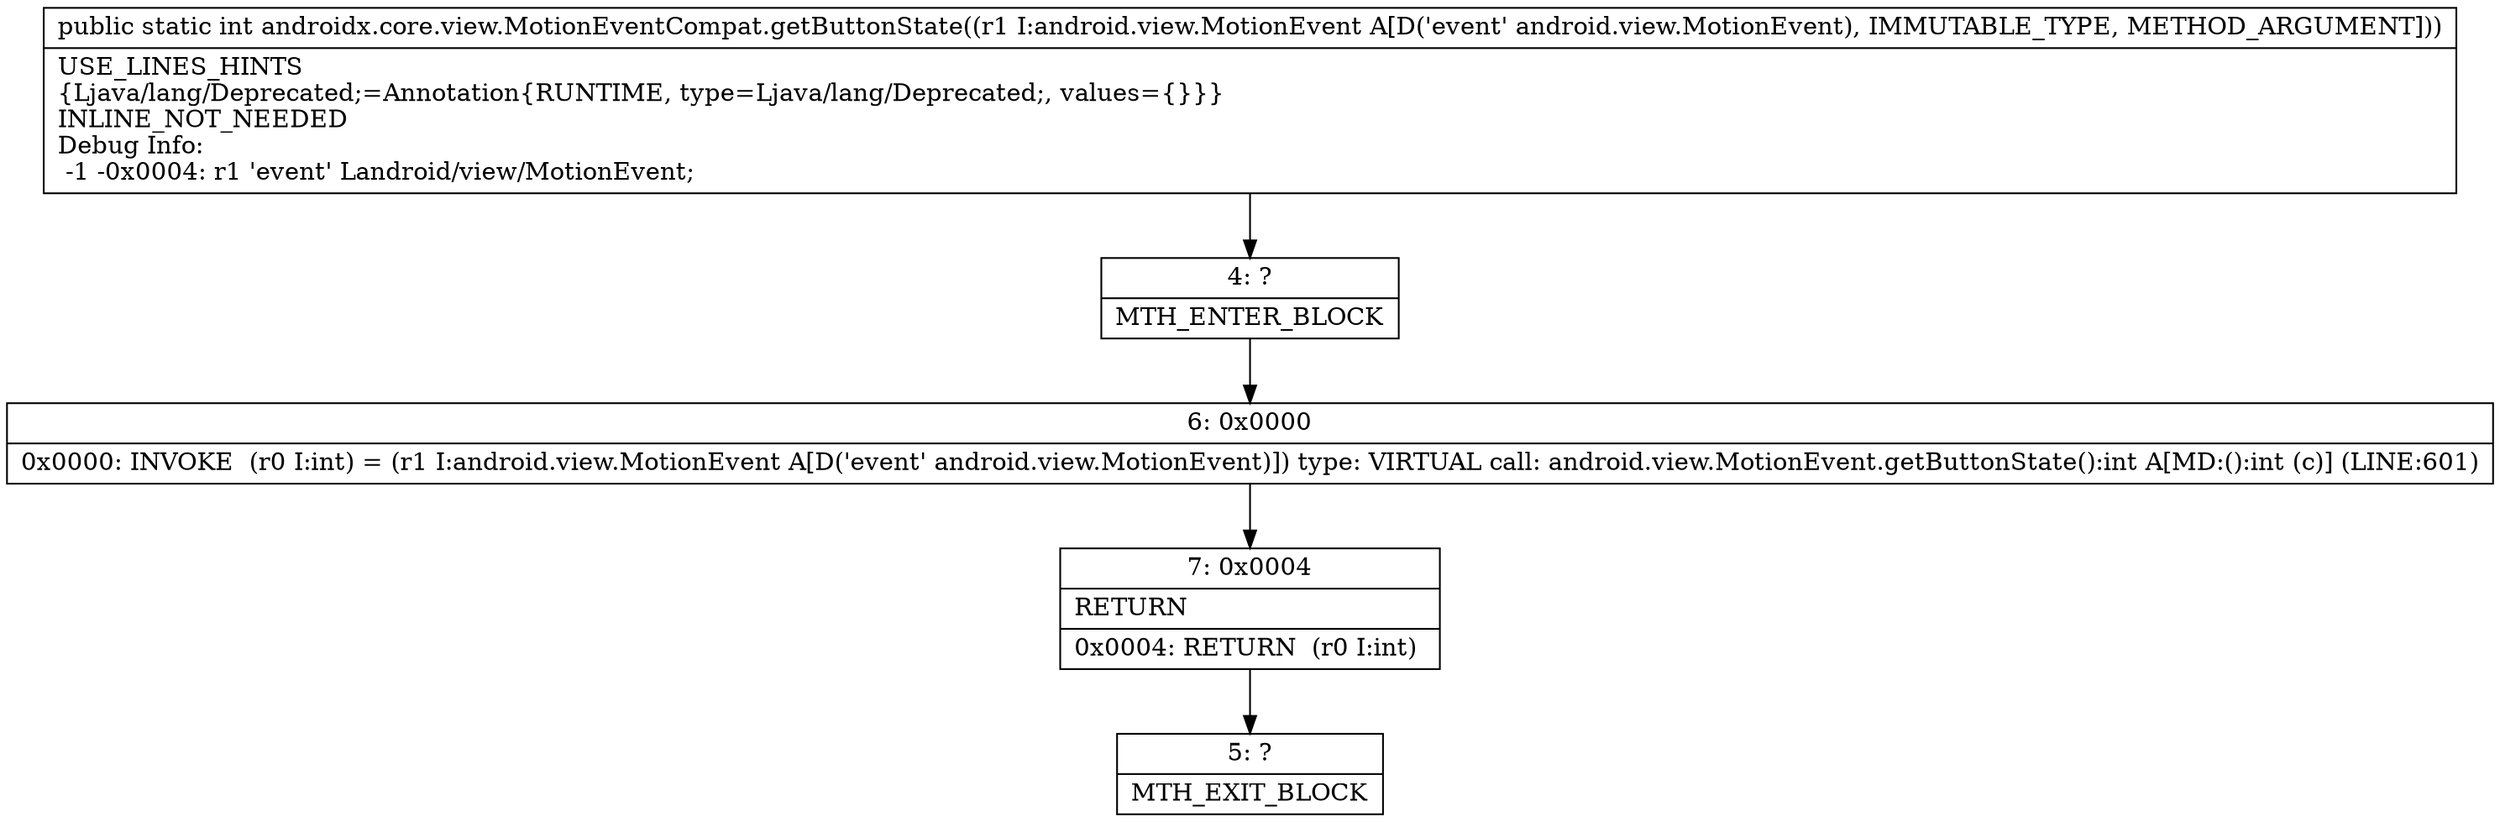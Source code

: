 digraph "CFG forandroidx.core.view.MotionEventCompat.getButtonState(Landroid\/view\/MotionEvent;)I" {
Node_4 [shape=record,label="{4\:\ ?|MTH_ENTER_BLOCK\l}"];
Node_6 [shape=record,label="{6\:\ 0x0000|0x0000: INVOKE  (r0 I:int) = (r1 I:android.view.MotionEvent A[D('event' android.view.MotionEvent)]) type: VIRTUAL call: android.view.MotionEvent.getButtonState():int A[MD:():int (c)] (LINE:601)\l}"];
Node_7 [shape=record,label="{7\:\ 0x0004|RETURN\l|0x0004: RETURN  (r0 I:int) \l}"];
Node_5 [shape=record,label="{5\:\ ?|MTH_EXIT_BLOCK\l}"];
MethodNode[shape=record,label="{public static int androidx.core.view.MotionEventCompat.getButtonState((r1 I:android.view.MotionEvent A[D('event' android.view.MotionEvent), IMMUTABLE_TYPE, METHOD_ARGUMENT]))  | USE_LINES_HINTS\l\{Ljava\/lang\/Deprecated;=Annotation\{RUNTIME, type=Ljava\/lang\/Deprecated;, values=\{\}\}\}\lINLINE_NOT_NEEDED\lDebug Info:\l  \-1 \-0x0004: r1 'event' Landroid\/view\/MotionEvent;\l}"];
MethodNode -> Node_4;Node_4 -> Node_6;
Node_6 -> Node_7;
Node_7 -> Node_5;
}

